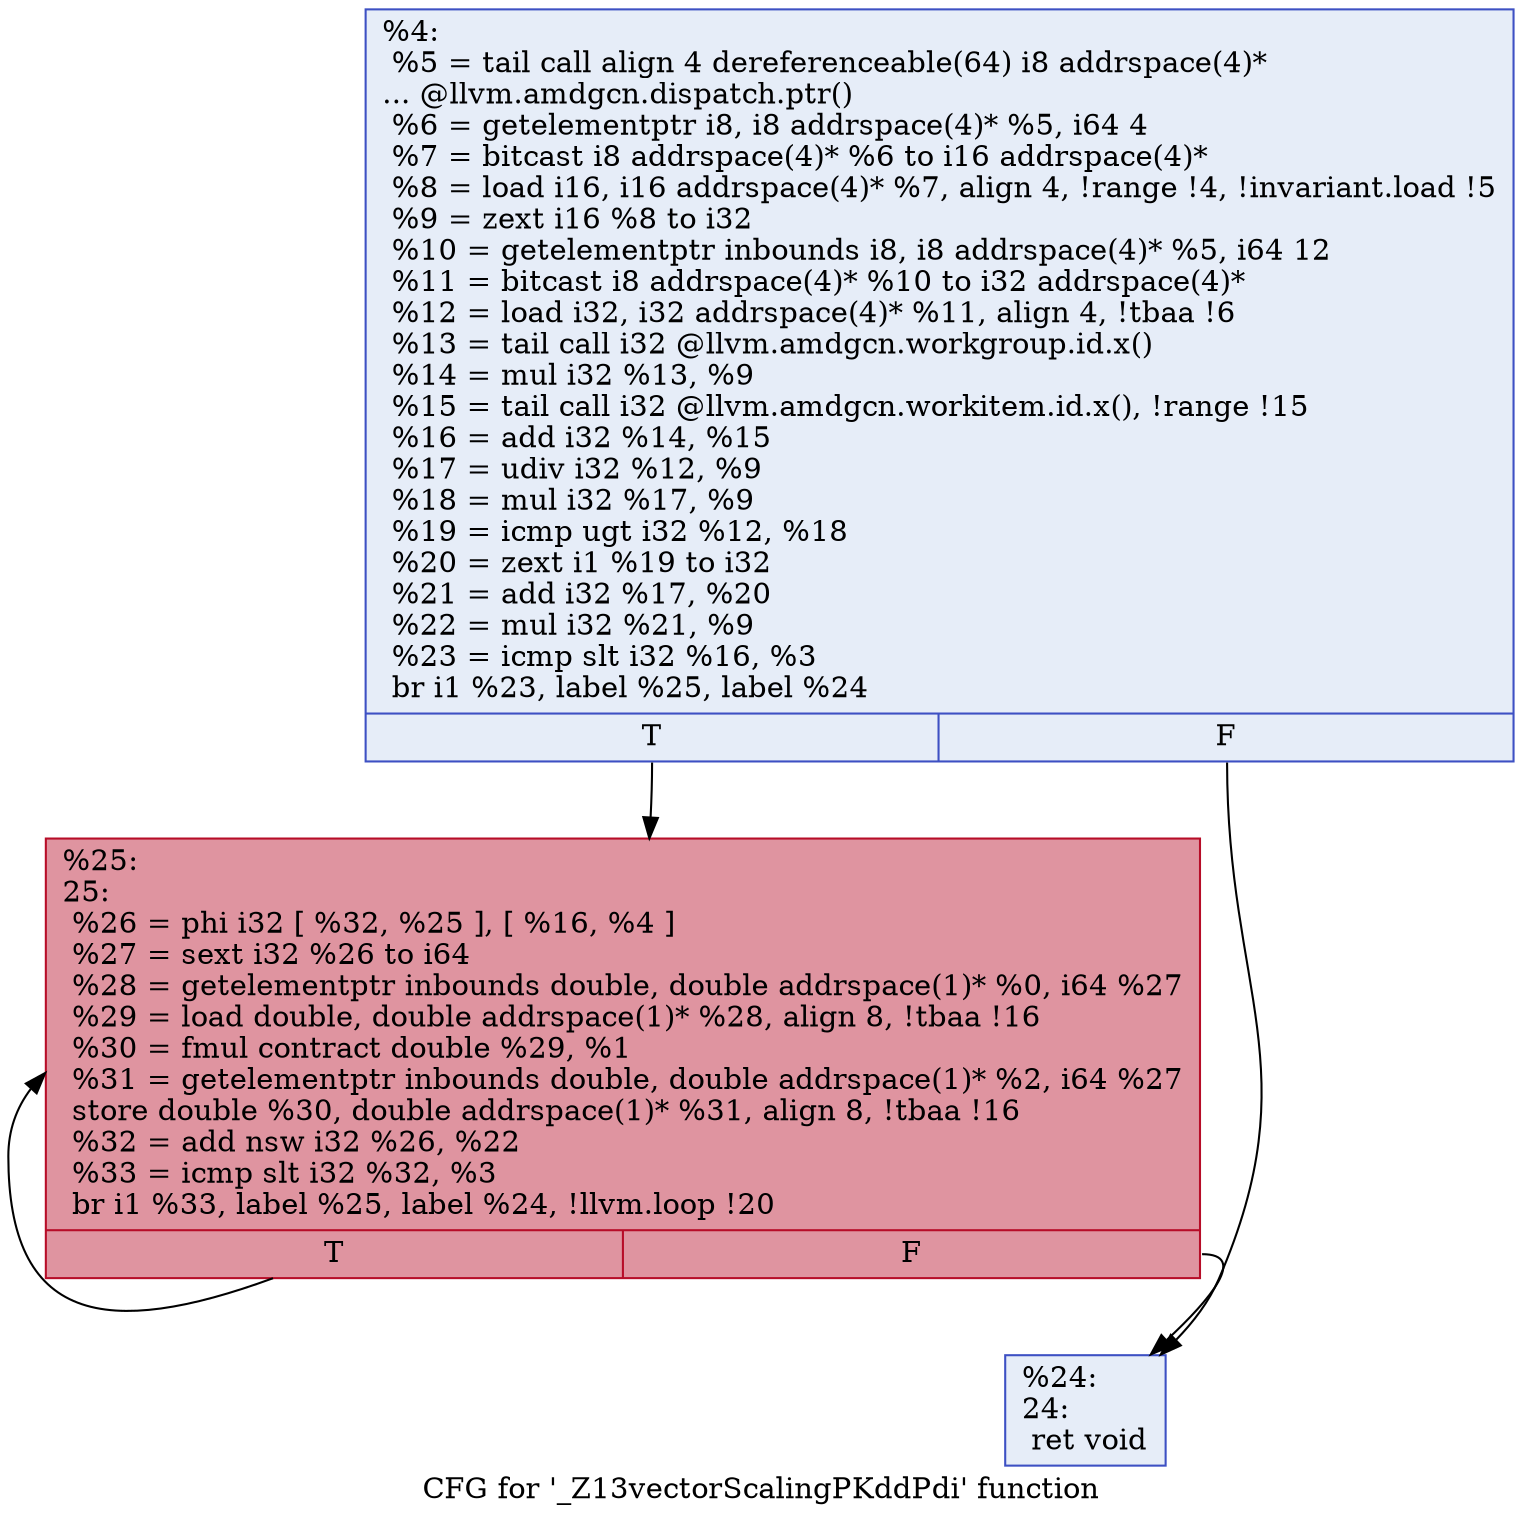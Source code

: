 digraph "CFG for '_Z13vectorScalingPKddPdi' function" {
	label="CFG for '_Z13vectorScalingPKddPdi' function";

	Node0x63f6430 [shape=record,color="#3d50c3ff", style=filled, fillcolor="#c7d7f070",label="{%4:\l  %5 = tail call align 4 dereferenceable(64) i8 addrspace(4)*\l... @llvm.amdgcn.dispatch.ptr()\l  %6 = getelementptr i8, i8 addrspace(4)* %5, i64 4\l  %7 = bitcast i8 addrspace(4)* %6 to i16 addrspace(4)*\l  %8 = load i16, i16 addrspace(4)* %7, align 4, !range !4, !invariant.load !5\l  %9 = zext i16 %8 to i32\l  %10 = getelementptr inbounds i8, i8 addrspace(4)* %5, i64 12\l  %11 = bitcast i8 addrspace(4)* %10 to i32 addrspace(4)*\l  %12 = load i32, i32 addrspace(4)* %11, align 4, !tbaa !6\l  %13 = tail call i32 @llvm.amdgcn.workgroup.id.x()\l  %14 = mul i32 %13, %9\l  %15 = tail call i32 @llvm.amdgcn.workitem.id.x(), !range !15\l  %16 = add i32 %14, %15\l  %17 = udiv i32 %12, %9\l  %18 = mul i32 %17, %9\l  %19 = icmp ugt i32 %12, %18\l  %20 = zext i1 %19 to i32\l  %21 = add i32 %17, %20\l  %22 = mul i32 %21, %9\l  %23 = icmp slt i32 %16, %3\l  br i1 %23, label %25, label %24\l|{<s0>T|<s1>F}}"];
	Node0x63f6430:s0 -> Node0x63f89e0;
	Node0x63f6430:s1 -> Node0x63f8a70;
	Node0x63f8a70 [shape=record,color="#3d50c3ff", style=filled, fillcolor="#c7d7f070",label="{%24:\l24:                                               \l  ret void\l}"];
	Node0x63f89e0 [shape=record,color="#b70d28ff", style=filled, fillcolor="#b70d2870",label="{%25:\l25:                                               \l  %26 = phi i32 [ %32, %25 ], [ %16, %4 ]\l  %27 = sext i32 %26 to i64\l  %28 = getelementptr inbounds double, double addrspace(1)* %0, i64 %27\l  %29 = load double, double addrspace(1)* %28, align 8, !tbaa !16\l  %30 = fmul contract double %29, %1\l  %31 = getelementptr inbounds double, double addrspace(1)* %2, i64 %27\l  store double %30, double addrspace(1)* %31, align 8, !tbaa !16\l  %32 = add nsw i32 %26, %22\l  %33 = icmp slt i32 %32, %3\l  br i1 %33, label %25, label %24, !llvm.loop !20\l|{<s0>T|<s1>F}}"];
	Node0x63f89e0:s0 -> Node0x63f89e0;
	Node0x63f89e0:s1 -> Node0x63f8a70;
}

